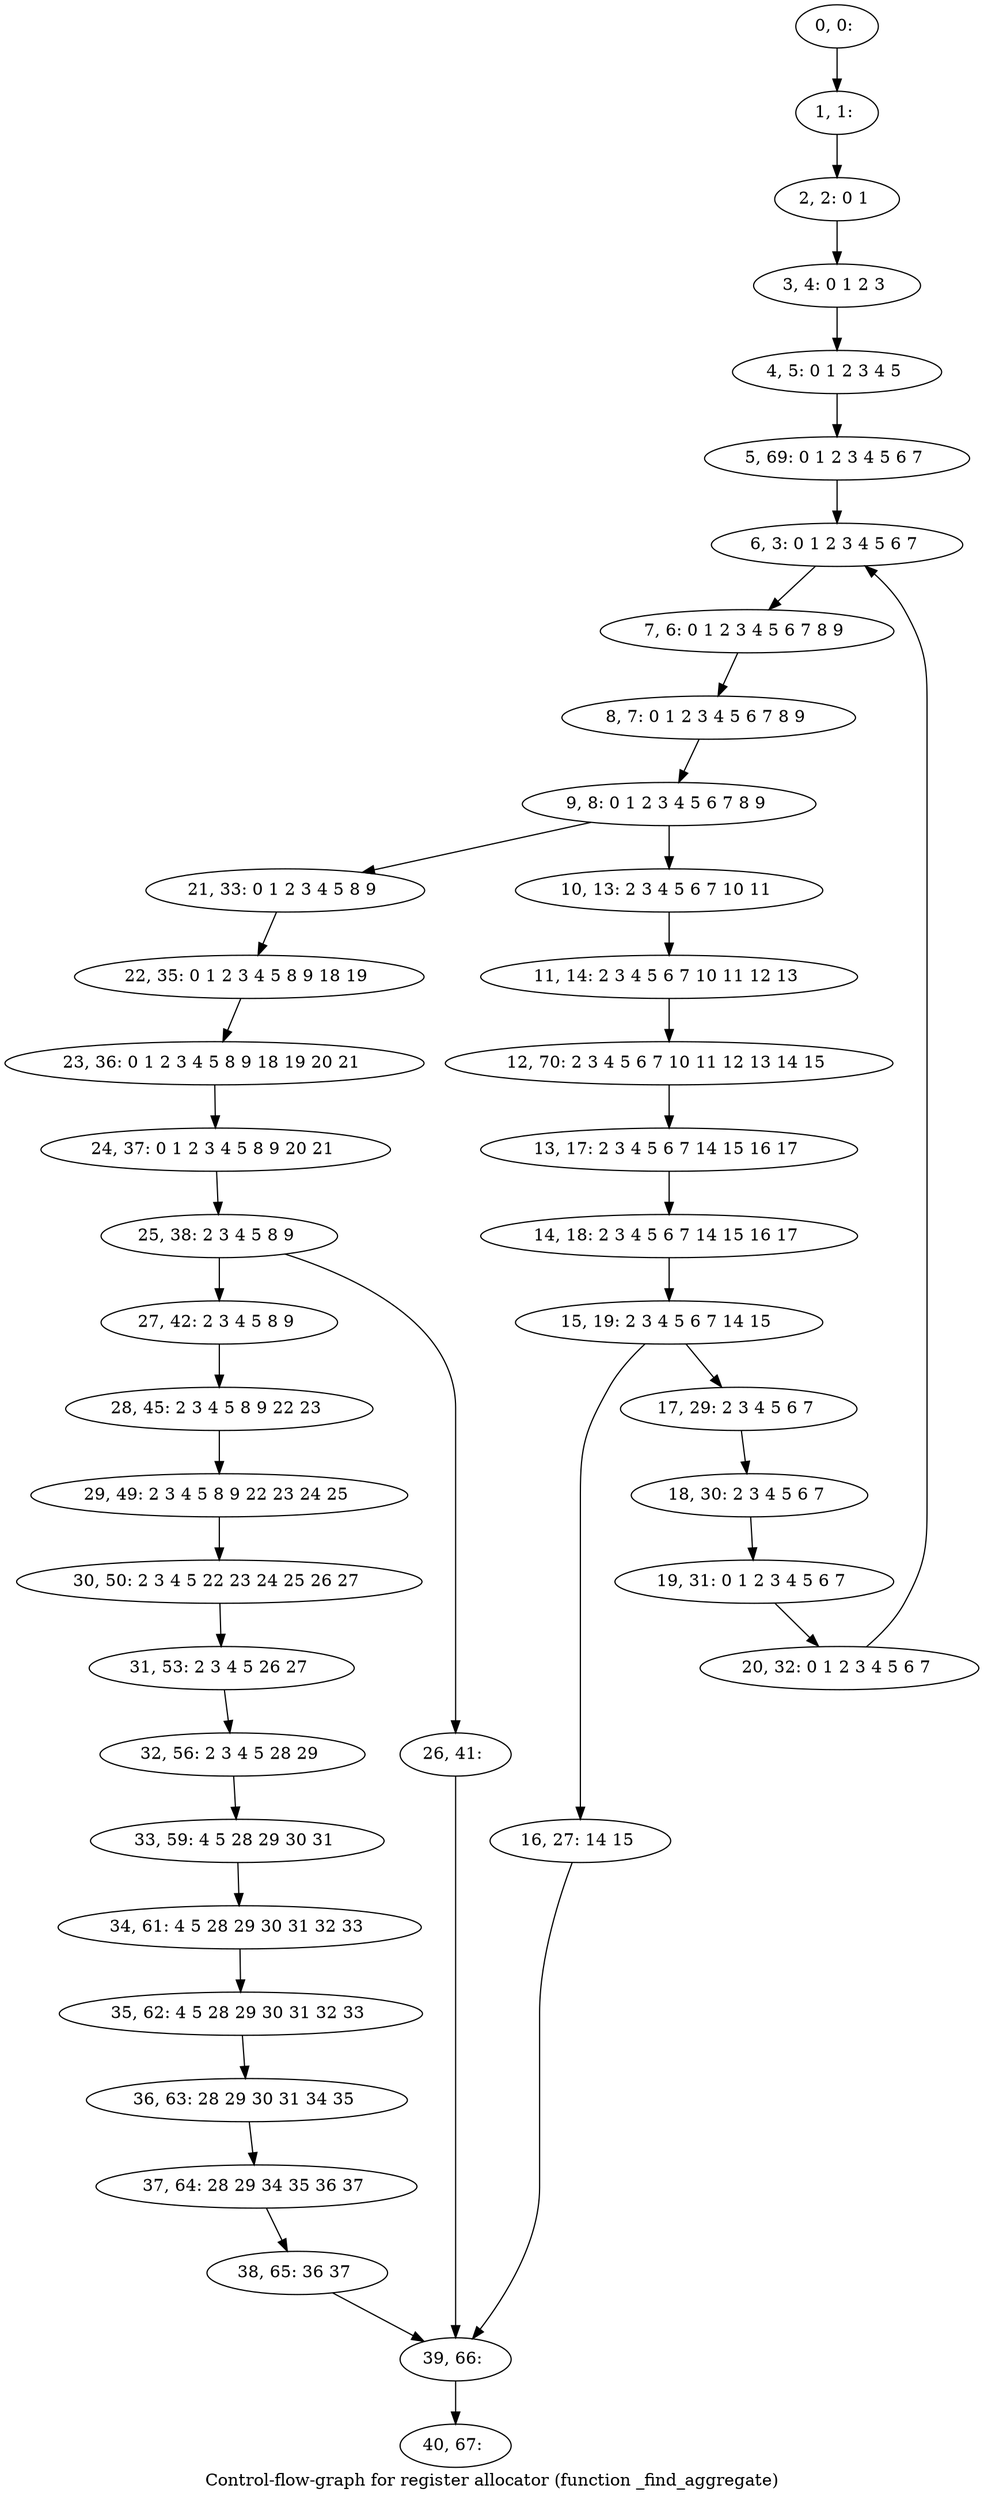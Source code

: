 digraph G {
graph [label="Control-flow-graph for register allocator (function _find_aggregate)"]
0[label="0, 0: "];
1[label="1, 1: "];
2[label="2, 2: 0 1 "];
3[label="3, 4: 0 1 2 3 "];
4[label="4, 5: 0 1 2 3 4 5 "];
5[label="5, 69: 0 1 2 3 4 5 6 7 "];
6[label="6, 3: 0 1 2 3 4 5 6 7 "];
7[label="7, 6: 0 1 2 3 4 5 6 7 8 9 "];
8[label="8, 7: 0 1 2 3 4 5 6 7 8 9 "];
9[label="9, 8: 0 1 2 3 4 5 6 7 8 9 "];
10[label="10, 13: 2 3 4 5 6 7 10 11 "];
11[label="11, 14: 2 3 4 5 6 7 10 11 12 13 "];
12[label="12, 70: 2 3 4 5 6 7 10 11 12 13 14 15 "];
13[label="13, 17: 2 3 4 5 6 7 14 15 16 17 "];
14[label="14, 18: 2 3 4 5 6 7 14 15 16 17 "];
15[label="15, 19: 2 3 4 5 6 7 14 15 "];
16[label="16, 27: 14 15 "];
17[label="17, 29: 2 3 4 5 6 7 "];
18[label="18, 30: 2 3 4 5 6 7 "];
19[label="19, 31: 0 1 2 3 4 5 6 7 "];
20[label="20, 32: 0 1 2 3 4 5 6 7 "];
21[label="21, 33: 0 1 2 3 4 5 8 9 "];
22[label="22, 35: 0 1 2 3 4 5 8 9 18 19 "];
23[label="23, 36: 0 1 2 3 4 5 8 9 18 19 20 21 "];
24[label="24, 37: 0 1 2 3 4 5 8 9 20 21 "];
25[label="25, 38: 2 3 4 5 8 9 "];
26[label="26, 41: "];
27[label="27, 42: 2 3 4 5 8 9 "];
28[label="28, 45: 2 3 4 5 8 9 22 23 "];
29[label="29, 49: 2 3 4 5 8 9 22 23 24 25 "];
30[label="30, 50: 2 3 4 5 22 23 24 25 26 27 "];
31[label="31, 53: 2 3 4 5 26 27 "];
32[label="32, 56: 2 3 4 5 28 29 "];
33[label="33, 59: 4 5 28 29 30 31 "];
34[label="34, 61: 4 5 28 29 30 31 32 33 "];
35[label="35, 62: 4 5 28 29 30 31 32 33 "];
36[label="36, 63: 28 29 30 31 34 35 "];
37[label="37, 64: 28 29 34 35 36 37 "];
38[label="38, 65: 36 37 "];
39[label="39, 66: "];
40[label="40, 67: "];
0->1 ;
1->2 ;
2->3 ;
3->4 ;
4->5 ;
5->6 ;
6->7 ;
7->8 ;
8->9 ;
9->10 ;
9->21 ;
10->11 ;
11->12 ;
12->13 ;
13->14 ;
14->15 ;
15->16 ;
15->17 ;
16->39 ;
17->18 ;
18->19 ;
19->20 ;
20->6 ;
21->22 ;
22->23 ;
23->24 ;
24->25 ;
25->26 ;
25->27 ;
26->39 ;
27->28 ;
28->29 ;
29->30 ;
30->31 ;
31->32 ;
32->33 ;
33->34 ;
34->35 ;
35->36 ;
36->37 ;
37->38 ;
38->39 ;
39->40 ;
}
